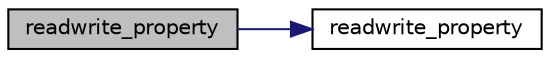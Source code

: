 digraph "readwrite_property"
{
  edge [fontname="Helvetica",fontsize="10",labelfontname="Helvetica",labelfontsize="10"];
  node [fontname="Helvetica",fontsize="10",shape=record];
  rankdir="LR";
  Node17 [label="readwrite_property",height=0.2,width=0.4,color="black", fillcolor="grey75", style="filled", fontcolor="black"];
  Node17 -> Node18 [color="midnightblue",fontsize="10",style="solid",fontname="Helvetica"];
  Node18 [label="readwrite_property",height=0.2,width=0.4,color="black", fillcolor="white", style="filled",URL="$classexample__google_1_1ExampleClass.html#aad216e30a0d4dae8eb103dd1e7d7a7d9"];
}
